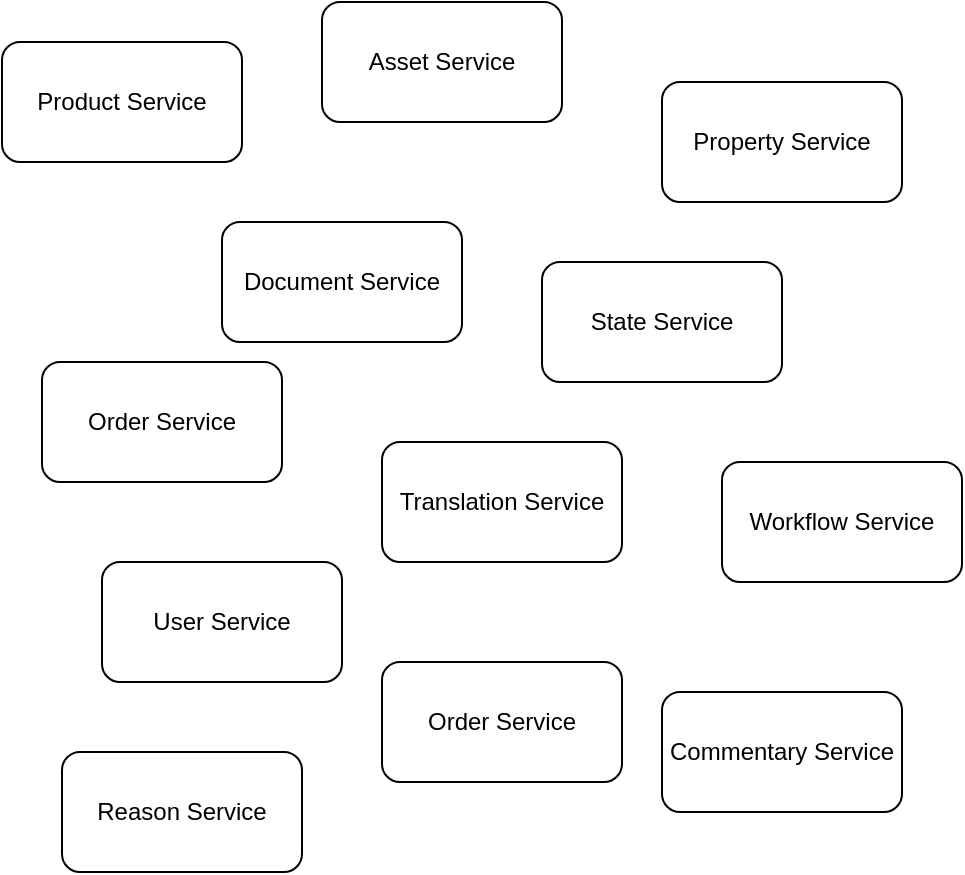 <mxfile version="24.5.2" type="github">
  <diagram name="Page-1" id="5f0bae14-7c28-e335-631c-24af17079c00">
    <mxGraphModel dx="699" dy="770" grid="1" gridSize="10" guides="1" tooltips="1" connect="1" arrows="1" fold="1" page="1" pageScale="1" pageWidth="1100" pageHeight="850" background="none" math="0" shadow="0">
      <root>
        <mxCell id="0" />
        <mxCell id="1" parent="0" />
        <mxCell id="znAeHqC7wjCk5ta-g9Dm-1" value="Product Service" style="rounded=1;whiteSpace=wrap;html=1;" vertex="1" parent="1">
          <mxGeometry x="40" y="40" width="120" height="60" as="geometry" />
        </mxCell>
        <mxCell id="znAeHqC7wjCk5ta-g9Dm-2" value="Document Service" style="rounded=1;whiteSpace=wrap;html=1;" vertex="1" parent="1">
          <mxGeometry x="150" y="130" width="120" height="60" as="geometry" />
        </mxCell>
        <mxCell id="znAeHqC7wjCk5ta-g9Dm-3" value="User Service" style="rounded=1;whiteSpace=wrap;html=1;" vertex="1" parent="1">
          <mxGeometry x="90" y="300" width="120" height="60" as="geometry" />
        </mxCell>
        <mxCell id="znAeHqC7wjCk5ta-g9Dm-5" value="Order Service" style="rounded=1;whiteSpace=wrap;html=1;" vertex="1" parent="1">
          <mxGeometry x="60" y="200" width="120" height="60" as="geometry" />
        </mxCell>
        <mxCell id="znAeHqC7wjCk5ta-g9Dm-6" value="Asset Service" style="rounded=1;whiteSpace=wrap;html=1;" vertex="1" parent="1">
          <mxGeometry x="200" y="20" width="120" height="60" as="geometry" />
        </mxCell>
        <mxCell id="znAeHqC7wjCk5ta-g9Dm-7" value="Reason Service" style="rounded=1;whiteSpace=wrap;html=1;" vertex="1" parent="1">
          <mxGeometry x="70" y="395" width="120" height="60" as="geometry" />
        </mxCell>
        <mxCell id="znAeHqC7wjCk5ta-g9Dm-8" value="Order Service" style="rounded=1;whiteSpace=wrap;html=1;" vertex="1" parent="1">
          <mxGeometry x="230" y="350" width="120" height="60" as="geometry" />
        </mxCell>
        <mxCell id="znAeHqC7wjCk5ta-g9Dm-9" value="Translation Service" style="rounded=1;whiteSpace=wrap;html=1;" vertex="1" parent="1">
          <mxGeometry x="230" y="240" width="120" height="60" as="geometry" />
        </mxCell>
        <mxCell id="znAeHqC7wjCk5ta-g9Dm-10" value="Workflow Service" style="rounded=1;whiteSpace=wrap;html=1;" vertex="1" parent="1">
          <mxGeometry x="400" y="250" width="120" height="60" as="geometry" />
        </mxCell>
        <mxCell id="znAeHqC7wjCk5ta-g9Dm-11" value="Property Service" style="rounded=1;whiteSpace=wrap;html=1;" vertex="1" parent="1">
          <mxGeometry x="370" y="60" width="120" height="60" as="geometry" />
        </mxCell>
        <mxCell id="znAeHqC7wjCk5ta-g9Dm-12" value="State Service" style="rounded=1;whiteSpace=wrap;html=1;" vertex="1" parent="1">
          <mxGeometry x="310" y="150" width="120" height="60" as="geometry" />
        </mxCell>
        <mxCell id="znAeHqC7wjCk5ta-g9Dm-13" value="Commentary Service" style="rounded=1;whiteSpace=wrap;html=1;" vertex="1" parent="1">
          <mxGeometry x="370" y="365" width="120" height="60" as="geometry" />
        </mxCell>
      </root>
    </mxGraphModel>
  </diagram>
</mxfile>

